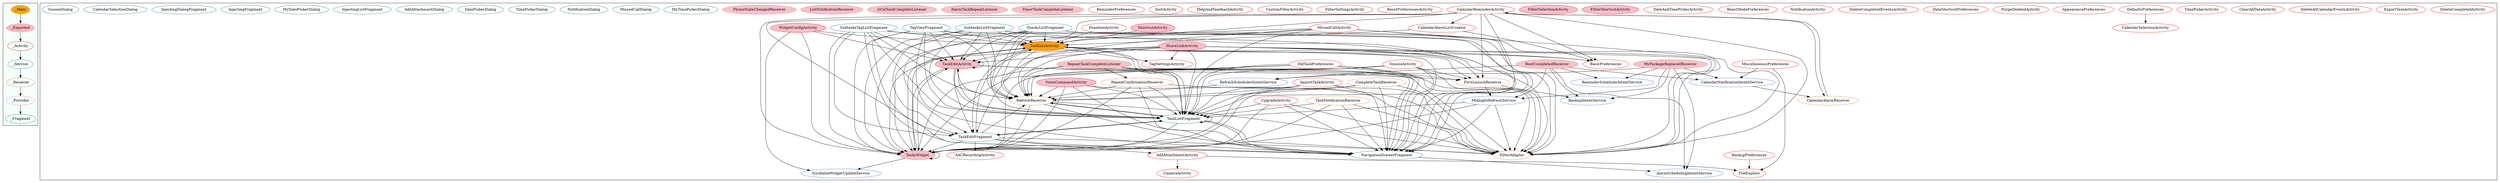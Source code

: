 digraph G {
subgraph cluster_legend{ 
bgcolor=mintcream;
_Activity[color = red];
_Service[color = royalblue];
_Provider[color = violet];
_Reciever[color = peru];
_Fragment[color = teal];
_Main[style=filled, fillcolor=orange, color = mintcream];
_Exported[style=filled, fillcolor=lightpink, color = mintcream];
_Main -> _Exported -> _Activity -> _Service -> _Reciever -> _Provider -> _Fragment; 
}
subgraph cluster_component{ 
TaskListActivity[style=filled, fillcolor=orange, color = red];
ShortcutActivity[style=filled, fillcolor=pink, color = red];
DeleteCompletedActivity[color = red];
ExportTaskActivity[color = red];
DeleteAllCalendarEventsActivity[color = red];
UpgradeActivity[color = red];
SnoozeActivity[color = red];
ImportTaskActivity[color = red];
BasicPreferences[color = red];
MissedCallActivity[color = red];
ClearAllDataActivity[color = red];
TimePickerActivity[color = red];
DefaultsPreferences[color = red];
AppearancePreferences[color = red];
PurgeDeletedActivity[color = red];
DateShortcutPreferences[color = red];
TagSettingsActivity[color = red];
DeleteCompletedEventsActivity[color = red];
FileExplore[color = red];
NotificationActivity[color = red];
DonationActivity[color = red];
AddAttachmentActivity[color = red];
MiscellaneousPreferences[color = red];
BeastModePreferences[color = red];
AACRecordingActivity[color = red];
DateAndTimePickerActivity[color = red];
FilterShortcutActivity[style=filled, fillcolor=pink, color = red];
CameraActivity[color = red];
CalendarSelectionActivity[color = red];
TaskEditActivity[style=filled, fillcolor=pink, color = red];
FilterSelectionActivity[style=filled, fillcolor=pink, color = red];
OldTaskPreferences[color = red];
CalendarReminderActivity[color = red];
ResetPreferencesActivity[color = red];
WidgetConfigActivity[style=filled, fillcolor=pink, color = red];
FilterSettingsActivity[color = red];
CustomFilterActivity[color = red];
BackupPreferences[color = red];
HelpAndFeedbackActivity[color = red];
SortActivity[color = red];
ShareLinkActivity[style=filled, fillcolor=pink, color = red];
VoiceCommandActivity[style=filled, fillcolor=pink, color = red];
CalendarAlarmListCreator[color = red];
ReminderPreferences[color = red];
CalendarNotificationIntentService[color = royalblue];
BackupIntentService[color = royalblue];
ScrollableWidgetUpdateService[color = royalblue];
MidnightRefreshService[color = royalblue];
RefreshSchedulerIntentService[color = royalblue];
AlarmSchedulingIntentService[color = royalblue];
ReminderSchedulerIntentService[color = royalblue];
TimerTaskCompleteListener[style=filled, fillcolor=pink, color = peru];
BootCompletedReceiver[style=filled, fillcolor=pink, color = peru];
TaskNotificationReceiver[color = peru];
FilterAdapter[color = peru];
AlarmTaskRepeatListener[style=filled, fillcolor=pink, color = peru];
CalendarAlarmReceiver[color = peru];
NavigationDrawerFragment[color = peru];
RepeatConfirmationReceiver[color = peru];
RefreshReceiver[color = peru];
RepeatTaskCompleteListener[style=filled, fillcolor=pink, color = peru];
CompleteTaskReceiver[color = peru];
FirstLaunchReceiver[color = peru];
GCalTaskCompleteListener[style=filled, fillcolor=pink, color = peru];
ListNotificationReceiver[style=filled, fillcolor=pink, color = peru];
PhoneStateChangedReceiver[style=filled, fillcolor=pink, color = peru];
TaskListFragment[color = peru];
TasksWidget[style=filled, fillcolor=pink, color = peru];
MyPackageReplacedReceiver[style=filled, fillcolor=pink, color = peru];
MyTimePickerDialog[color = teal];
MissedCallDialog[color = teal];
NotificationDialog[color = teal];
TimePickerDialog[color = teal];
TaskEditFragment[color = teal];
DatePickerDialog[color = teal];
AddAttachmentDialog[color = teal];
InjectingListFragment[color = teal];
TaskListFragment[color = teal];
MyDatePickerDialog[color = teal];
InjectingFragment[color = teal];
SubtasksListFragment[color = teal];
InjectingDialogFragment[color = teal];
GtasksListFragment[color = teal];
CalendarSelectionDialog[color = teal];
SnoozeDialog[color = teal];
SubtasksTagListFragment[color = teal];
NavigationDrawerFragment[color = teal];
TagViewFragment[color = teal];
TaskListActivity->RefreshReceiver;
TaskListActivity->NavigationDrawerFragment;
TaskListActivity->TaskListFragment;
TaskListActivity->TagSettingsActivity;
TaskListActivity->TaskEditActivity;
TaskListActivity->TasksWidget;
TaskListActivity->TaskEditFragment;
TaskListActivity->FilterAdapter;
TaskListActivity->BasicPreferences;
TaskListActivity->FirstLaunchReceiver;
ShortcutActivity->TaskListActivity;
BootCompletedReceiver->AlarmSchedulingIntentService;
BootCompletedReceiver->ReminderSchedulerIntentService;
BootCompletedReceiver->RefreshSchedulerIntentService;
BootCompletedReceiver->CalendarNotificationIntentService;
BootCompletedReceiver->MidnightRefreshService;
BootCompletedReceiver->BackupIntentService;
UpgradeActivity->TasksWidget;
UpgradeActivity->FilterAdapter;
UpgradeActivity->TaskListFragment;
UpgradeActivity->NavigationDrawerFragment;
TaskEditFragment->RefreshReceiver;
TaskEditFragment->TaskListFragment;
TaskEditFragment->FilterAdapter;
TaskEditFragment->NavigationDrawerFragment;
TaskEditFragment->AACRecordingActivity;
TaskEditFragment->TasksWidget;
TaskEditFragment->TaskListActivity;
TaskEditFragment->AddAttachmentActivity;
RepeatConfirmationReceiver->RefreshReceiver;
RepeatConfirmationReceiver->TaskListFragment;
RepeatConfirmationReceiver->FilterAdapter;
RepeatConfirmationReceiver->NavigationDrawerFragment;
RepeatConfirmationReceiver->TasksWidget;
CompleteTaskReceiver->TaskListFragment;
CompleteTaskReceiver->TasksWidget;
CompleteTaskReceiver->NavigationDrawerFragment;
CompleteTaskReceiver->FilterAdapter;
CompleteTaskReceiver->RefreshReceiver;
AddAttachmentActivity->FileExplore;
AddAttachmentActivity->CameraActivity;
FirstLaunchReceiver->BackupIntentService;
FirstLaunchReceiver->MidnightRefreshService;
MiscellaneousPreferences->CalendarNotificationIntentService;
MiscellaneousPreferences->FileExplore;
TaskListFragment->FilterAdapter;
TaskListFragment->TaskListFragment;
TaskListFragment->NavigationDrawerFragment;
TaskListFragment->TasksWidget;
TaskListFragment->RefreshReceiver;
TaskListFragment->TaskListActivity;
TaskListFragment->TaskEditActivity;
TaskListFragment->TaskEditFragment;
WidgetConfigActivity->TaskListActivity;
WidgetConfigActivity->ScrollableWidgetUpdateService;
WidgetConfigActivity->TaskEditActivity;
WidgetConfigActivity->TasksWidget;
SubtasksListFragment->FilterAdapter;
SubtasksListFragment->TasksWidget;
SubtasksListFragment->TaskListFragment;
SubtasksListFragment->TaskListActivity;
SubtasksListFragment->NavigationDrawerFragment;
SubtasksListFragment->TaskEditActivity;
SubtasksListFragment->RefreshReceiver;
SubtasksListFragment->TaskEditFragment;
RepeatTaskCompleteListener->RefreshReceiver;
RepeatTaskCompleteListener->TasksWidget;
RepeatTaskCompleteListener->RepeatConfirmationReceiver;
RepeatTaskCompleteListener->FilterAdapter;
RepeatTaskCompleteListener->TaskListFragment;
RepeatTaskCompleteListener->NavigationDrawerFragment;
CalendarNotificationIntentService->CalendarAlarmReceiver;
BackupPreferences->FileExplore;
SubtasksTagListFragment->NavigationDrawerFragment;
SubtasksTagListFragment->TasksWidget;
SubtasksTagListFragment->RefreshReceiver;
SubtasksTagListFragment->FilterAdapter;
SubtasksTagListFragment->TaskListActivity;
SubtasksTagListFragment->TaskListFragment;
SubtasksTagListFragment->TaskEditActivity;
SubtasksTagListFragment->TaskEditFragment;
CalendarAlarmListCreator->TaskListActivity;
CalendarAlarmListCreator->BasicPreferences;
TasksWidget->ScrollableWidgetUpdateService;
TasksWidget->TaskListActivity;
TasksWidget->TaskEditActivity;
TasksWidget->TasksWidget;
MyPackageReplacedReceiver->BackupIntentService;
MyPackageReplacedReceiver->AlarmSchedulingIntentService;
MyPackageReplacedReceiver->RefreshSchedulerIntentService;
MyPackageReplacedReceiver->ReminderSchedulerIntentService;
MyPackageReplacedReceiver->MidnightRefreshService;
MyPackageReplacedReceiver->CalendarNotificationIntentService;
NavigationDrawerFragment->AlarmSchedulingIntentService;
TaskNotificationReceiver->TasksWidget;
TaskNotificationReceiver->NavigationDrawerFragment;
TaskNotificationReceiver->TaskListFragment;
TaskNotificationReceiver->FilterAdapter;
ImportTaskActivity->TasksWidget;
ImportTaskActivity->FilterAdapter;
ImportTaskActivity->RefreshReceiver;
ImportTaskActivity->NavigationDrawerFragment;
ImportTaskActivity->TaskListFragment;
SnoozeActivity->NavigationDrawerFragment;
SnoozeActivity->TaskListFragment;
SnoozeActivity->TasksWidget;
SnoozeActivity->RefreshReceiver;
SnoozeActivity->FilterAdapter;
SnoozeActivity->FirstLaunchReceiver;
MissedCallActivity->NavigationDrawerFragment;
MissedCallActivity->RefreshReceiver;
MissedCallActivity->TaskListActivity;
MissedCallActivity->FilterAdapter;
MissedCallActivity->TaskListFragment;
MissedCallActivity->TasksWidget;
DefaultsPreferences->CalendarSelectionActivity;
MidnightRefreshService->TaskListFragment;
MidnightRefreshService->NavigationDrawerFragment;
MidnightRefreshService->TasksWidget;
MidnightRefreshService->FilterAdapter;
RefreshReceiver->NavigationDrawerFragment;
RefreshReceiver->FilterAdapter;
RefreshReceiver->TaskListFragment;
RefreshReceiver->TasksWidget;
DonationActivity->TaskListActivity;
TaskEditActivity->TaskEditFragment;
TaskEditActivity->RefreshReceiver;
TaskEditActivity->FilterAdapter;
TaskEditActivity->NavigationDrawerFragment;
TaskEditActivity->TaskListFragment;
TaskEditActivity->TasksWidget;
TaskEditActivity->FirstLaunchReceiver;
TaskEditActivity->TaskEditActivity;
CalendarAlarmReceiver->CalendarReminderActivity;
OldTaskPreferences->TasksWidget;
OldTaskPreferences->NavigationDrawerFragment;
OldTaskPreferences->RefreshReceiver;
OldTaskPreferences->TaskListFragment;
OldTaskPreferences->FilterAdapter;
OldTaskPreferences->FirstLaunchReceiver;
CalendarReminderActivity->RefreshReceiver;
CalendarReminderActivity->BasicPreferences;
CalendarReminderActivity->FilterAdapter;
CalendarReminderActivity->CalendarAlarmListCreator;
CalendarReminderActivity->TasksWidget;
CalendarReminderActivity->FirstLaunchReceiver;
CalendarReminderActivity->NavigationDrawerFragment;
CalendarReminderActivity->TaskListFragment;
CalendarReminderActivity->CalendarAlarmReceiver;
CalendarReminderActivity->TaskListActivity;
GtasksListFragment->TaskListFragment;
GtasksListFragment->RefreshReceiver;
GtasksListFragment->TaskListActivity;
GtasksListFragment->NavigationDrawerFragment;
GtasksListFragment->TaskEditActivity;
GtasksListFragment->FilterAdapter;
GtasksListFragment->TasksWidget;
GtasksListFragment->TaskEditFragment;
ShareLinkActivity->RefreshReceiver;
ShareLinkActivity->NavigationDrawerFragment;
ShareLinkActivity->TaskListFragment;
ShareLinkActivity->TasksWidget;
ShareLinkActivity->TaskEditActivity;
ShareLinkActivity->FilterAdapter;
ShareLinkActivity->TaskEditFragment;
ShareLinkActivity->FirstLaunchReceiver;
ShareLinkActivity->TagSettingsActivity;
ShareLinkActivity->BasicPreferences;
RefreshSchedulerIntentService->RefreshReceiver;
VoiceCommandActivity->RefreshReceiver;
VoiceCommandActivity->TaskListFragment;
VoiceCommandActivity->TasksWidget;
VoiceCommandActivity->NavigationDrawerFragment;
VoiceCommandActivity->FilterAdapter;
TagViewFragment->TasksWidget;
TagViewFragment->NavigationDrawerFragment;
TagViewFragment->RefreshReceiver;
TagViewFragment->FilterAdapter;
TagViewFragment->TaskEditActivity;
TagViewFragment->TaskListFragment;
TagViewFragment->TaskListActivity;
TagViewFragment->TaskEditFragment;
}
}
